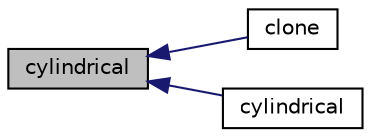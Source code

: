 digraph "cylindrical"
{
  bgcolor="transparent";
  edge [fontname="Helvetica",fontsize="10",labelfontname="Helvetica",labelfontsize="10"];
  node [fontname="Helvetica",fontsize="10",shape=record];
  rankdir="LR";
  Node1 [label="cylindrical",height=0.2,width=0.4,color="black", fillcolor="grey75", style="filled", fontcolor="black"];
  Node1 -> Node2 [dir="back",color="midnightblue",fontsize="10",style="solid",fontname="Helvetica"];
  Node2 [label="clone",height=0.2,width=0.4,color="black",URL="$a00494.html#a27878b90e0a3e746f25162a7cfc9aa8f",tooltip="Return clone. "];
  Node1 -> Node3 [dir="back",color="midnightblue",fontsize="10",style="solid",fontname="Helvetica"];
  Node3 [label="cylindrical",height=0.2,width=0.4,color="black",URL="$a00494.html#acdac3bec4adc7eb71e5331c548b1dffd",tooltip="Construct from components for all cells. "];
}
